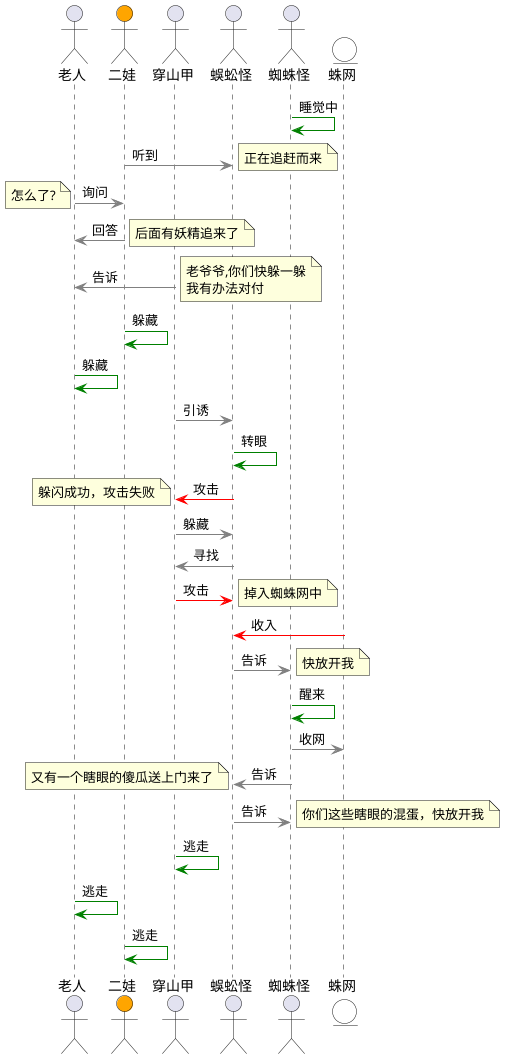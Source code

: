 @startuml
actor       老人   as oldman
actor       二娃    as erwa  #Orange
actor       穿山甲    as pangolin   
actor       蜈蚣怪    as centipede 
actor       蜘蛛怪    as spider   
entity      蛛网  as spiderweb #White

'发现追兵
spider -[#Green]> spider : 睡觉中
erwa -[#Grey]> centipede : 听到
note right
    正在追赶而来
end note

oldman -[#Grey]> erwa : 询问
note left: 怎么了?

erwa -[#Grey]> oldman : 回答
note right: 后面有妖精追来了

pangolin -[#Grey]> oldman : 告诉
note right
    老爷爷,你们快躲一躲
    我有办法对付
end note

erwa -[#Green]> erwa: 躲藏
oldman -[#Green]> oldman: 躲藏

'斗智斗勇
pangolin -[#Grey]> centipede: 引诱

centipede -[#Green]> centipede : 转眼
centipede -[#Red]> pangolin : 攻击
note left: 躲闪成功，攻击失败

pangolin -[#Grey]> centipede: 躲藏

centipede -[#Grey]> pangolin: 寻找

pangolin -[#Red]> centipede: 攻击
note right: 掉入蜘蛛网中

spiderweb -[#Red]> centipede: 收入
centipede -[#Grey]> spider: 告诉
note right: 快放开我

spider -[#Green]> spider: 醒来
spider -[#Grey]> spiderweb: 收网
spider -[#Grey]> centipede: 告诉
note left: 又有一个瞎眼的傻瓜送上门来了

centipede -[#Grey]>spider: 告诉
note right: 你们这些瞎眼的混蛋，快放开我

'顺利逃脱
pangolin -[#Green]> pangolin: 逃走
oldman -[#Green]> oldman: 逃走
erwa -[#Green]> erwa: 逃走

@enduml

